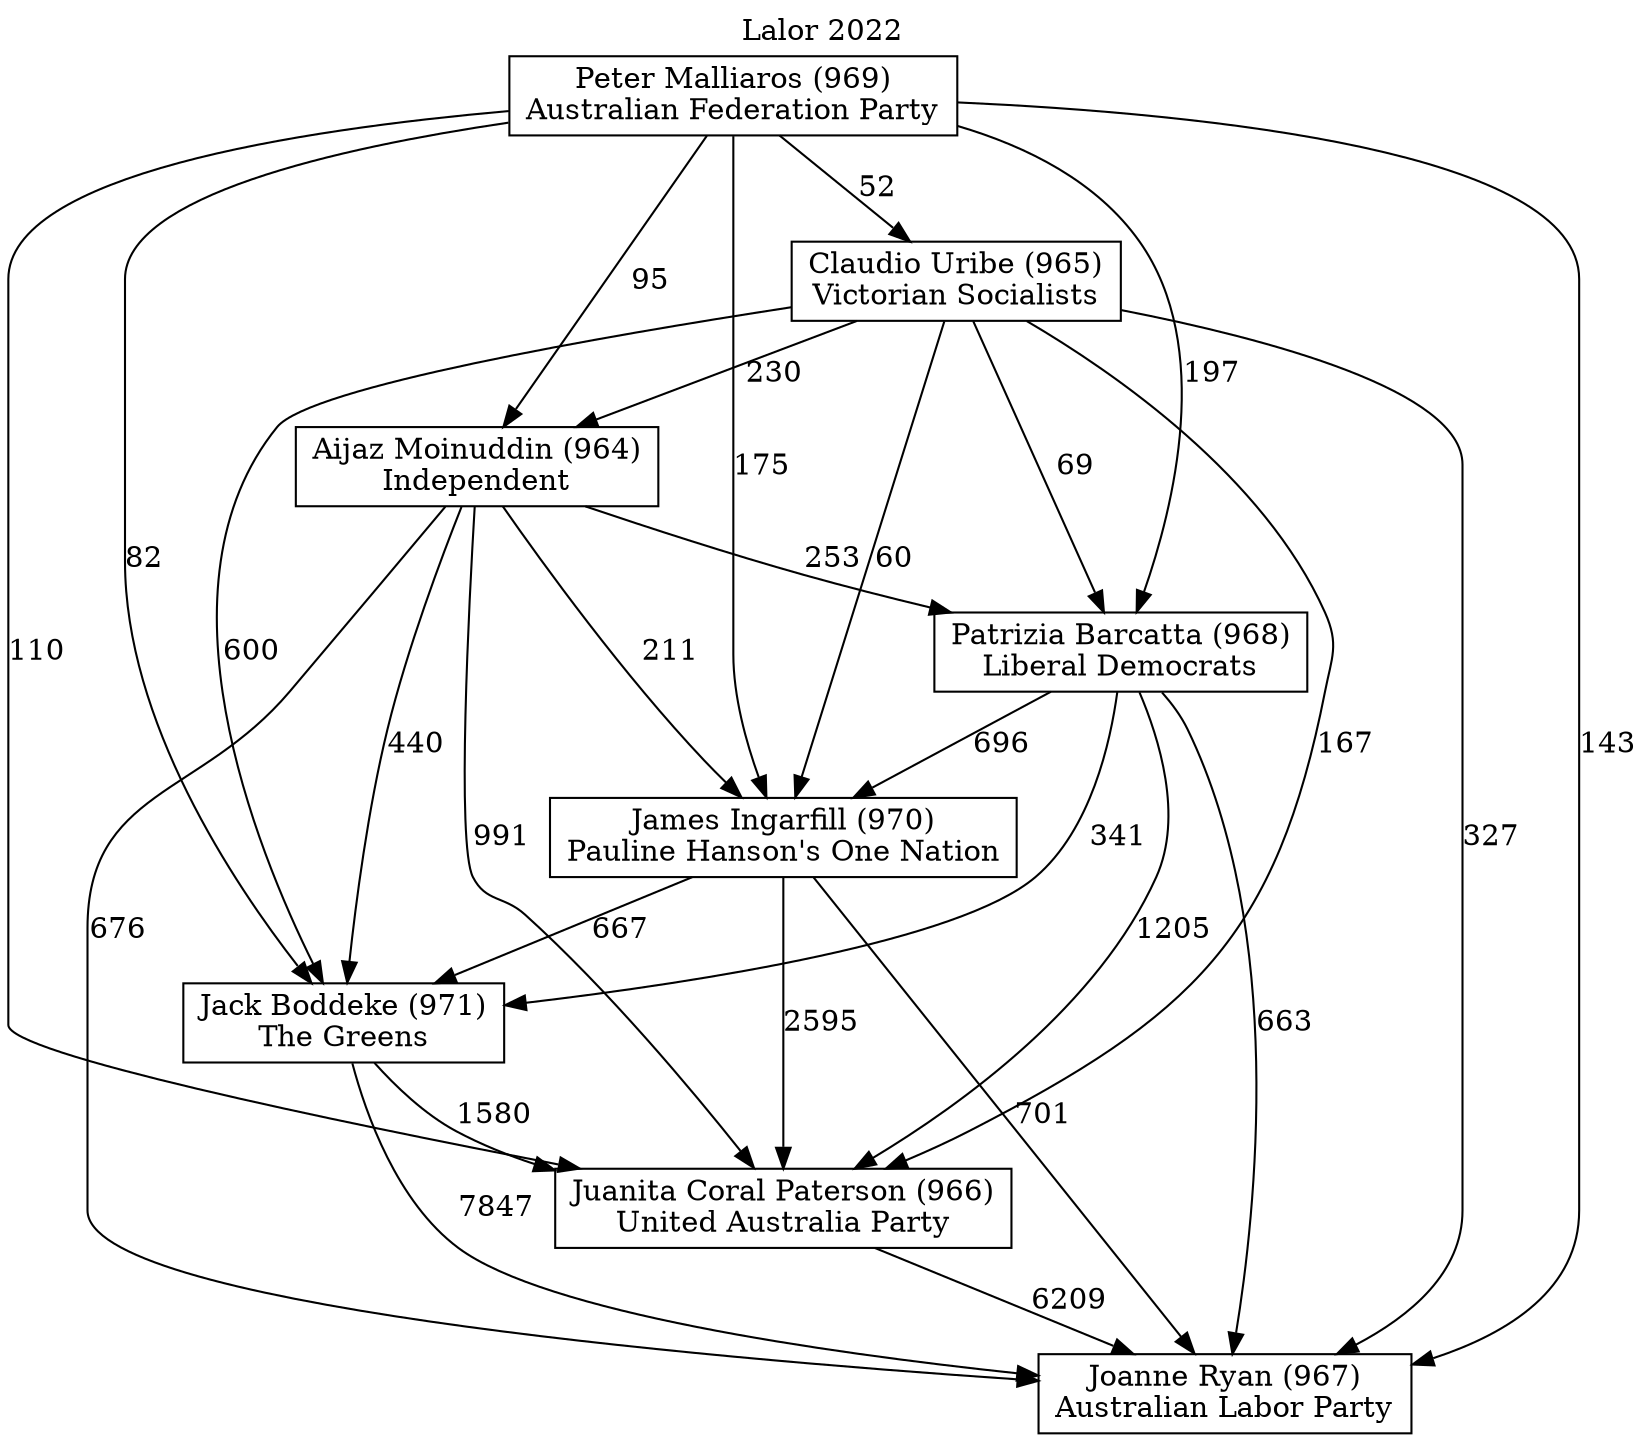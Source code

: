 // House preference flow
digraph "Joanne Ryan (967)_Lalor_2022" {
	graph [label="Lalor 2022" labelloc=t mclimit=10]
	node [shape=box]
	"Juanita Coral Paterson (966)" [label="Juanita Coral Paterson (966)
United Australia Party"]
	"Patrizia Barcatta (968)" [label="Patrizia Barcatta (968)
Liberal Democrats"]
	"Aijaz Moinuddin (964)" [label="Aijaz Moinuddin (964)
Independent"]
	"Claudio Uribe (965)" [label="Claudio Uribe (965)
Victorian Socialists"]
	"James Ingarfill (970)" [label="James Ingarfill (970)
Pauline Hanson's One Nation"]
	"Jack Boddeke (971)" [label="Jack Boddeke (971)
The Greens"]
	"Peter Malliaros (969)" [label="Peter Malliaros (969)
Australian Federation Party"]
	"Joanne Ryan (967)" [label="Joanne Ryan (967)
Australian Labor Party"]
	"Juanita Coral Paterson (966)" -> "Joanne Ryan (967)" [label=6209]
	"Claudio Uribe (965)" -> "James Ingarfill (970)" [label=60]
	"Peter Malliaros (969)" -> "Juanita Coral Paterson (966)" [label=110]
	"Aijaz Moinuddin (964)" -> "Patrizia Barcatta (968)" [label=253]
	"Peter Malliaros (969)" -> "Joanne Ryan (967)" [label=143]
	"Aijaz Moinuddin (964)" -> "Joanne Ryan (967)" [label=676]
	"Jack Boddeke (971)" -> "Joanne Ryan (967)" [label=7847]
	"Peter Malliaros (969)" -> "Claudio Uribe (965)" [label=52]
	"Peter Malliaros (969)" -> "Patrizia Barcatta (968)" [label=197]
	"Claudio Uribe (965)" -> "Patrizia Barcatta (968)" [label=69]
	"Aijaz Moinuddin (964)" -> "James Ingarfill (970)" [label=211]
	"Aijaz Moinuddin (964)" -> "Jack Boddeke (971)" [label=440]
	"Peter Malliaros (969)" -> "Jack Boddeke (971)" [label=82]
	"Patrizia Barcatta (968)" -> "Joanne Ryan (967)" [label=663]
	"Patrizia Barcatta (968)" -> "Jack Boddeke (971)" [label=341]
	"Patrizia Barcatta (968)" -> "James Ingarfill (970)" [label=696]
	"James Ingarfill (970)" -> "Juanita Coral Paterson (966)" [label=2595]
	"Peter Malliaros (969)" -> "James Ingarfill (970)" [label=175]
	"Claudio Uribe (965)" -> "Jack Boddeke (971)" [label=600]
	"James Ingarfill (970)" -> "Joanne Ryan (967)" [label=701]
	"Aijaz Moinuddin (964)" -> "Juanita Coral Paterson (966)" [label=991]
	"Jack Boddeke (971)" -> "Juanita Coral Paterson (966)" [label=1580]
	"Claudio Uribe (965)" -> "Joanne Ryan (967)" [label=327]
	"Patrizia Barcatta (968)" -> "Juanita Coral Paterson (966)" [label=1205]
	"Peter Malliaros (969)" -> "Aijaz Moinuddin (964)" [label=95]
	"Claudio Uribe (965)" -> "Juanita Coral Paterson (966)" [label=167]
	"James Ingarfill (970)" -> "Jack Boddeke (971)" [label=667]
	"Claudio Uribe (965)" -> "Aijaz Moinuddin (964)" [label=230]
}
